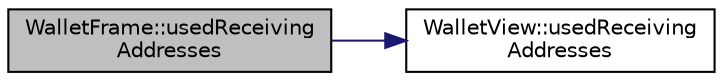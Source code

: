 digraph "WalletFrame::usedReceivingAddresses"
{
 // LATEX_PDF_SIZE
  edge [fontname="Helvetica",fontsize="10",labelfontname="Helvetica",labelfontsize="10"];
  node [fontname="Helvetica",fontsize="10",shape=record];
  rankdir="LR";
  Node49 [label="WalletFrame::usedReceiving\lAddresses",height=0.2,width=0.4,color="black", fillcolor="grey75", style="filled", fontcolor="black",tooltip=" "];
  Node49 -> Node50 [color="midnightblue",fontsize="10",style="solid",fontname="Helvetica"];
  Node50 [label="WalletView::usedReceiving\lAddresses",height=0.2,width=0.4,color="black", fillcolor="white", style="filled",URL="$class_wallet_view.html#accb5d9e2789c62e03ad1723518d31c02",tooltip=" "];
}
